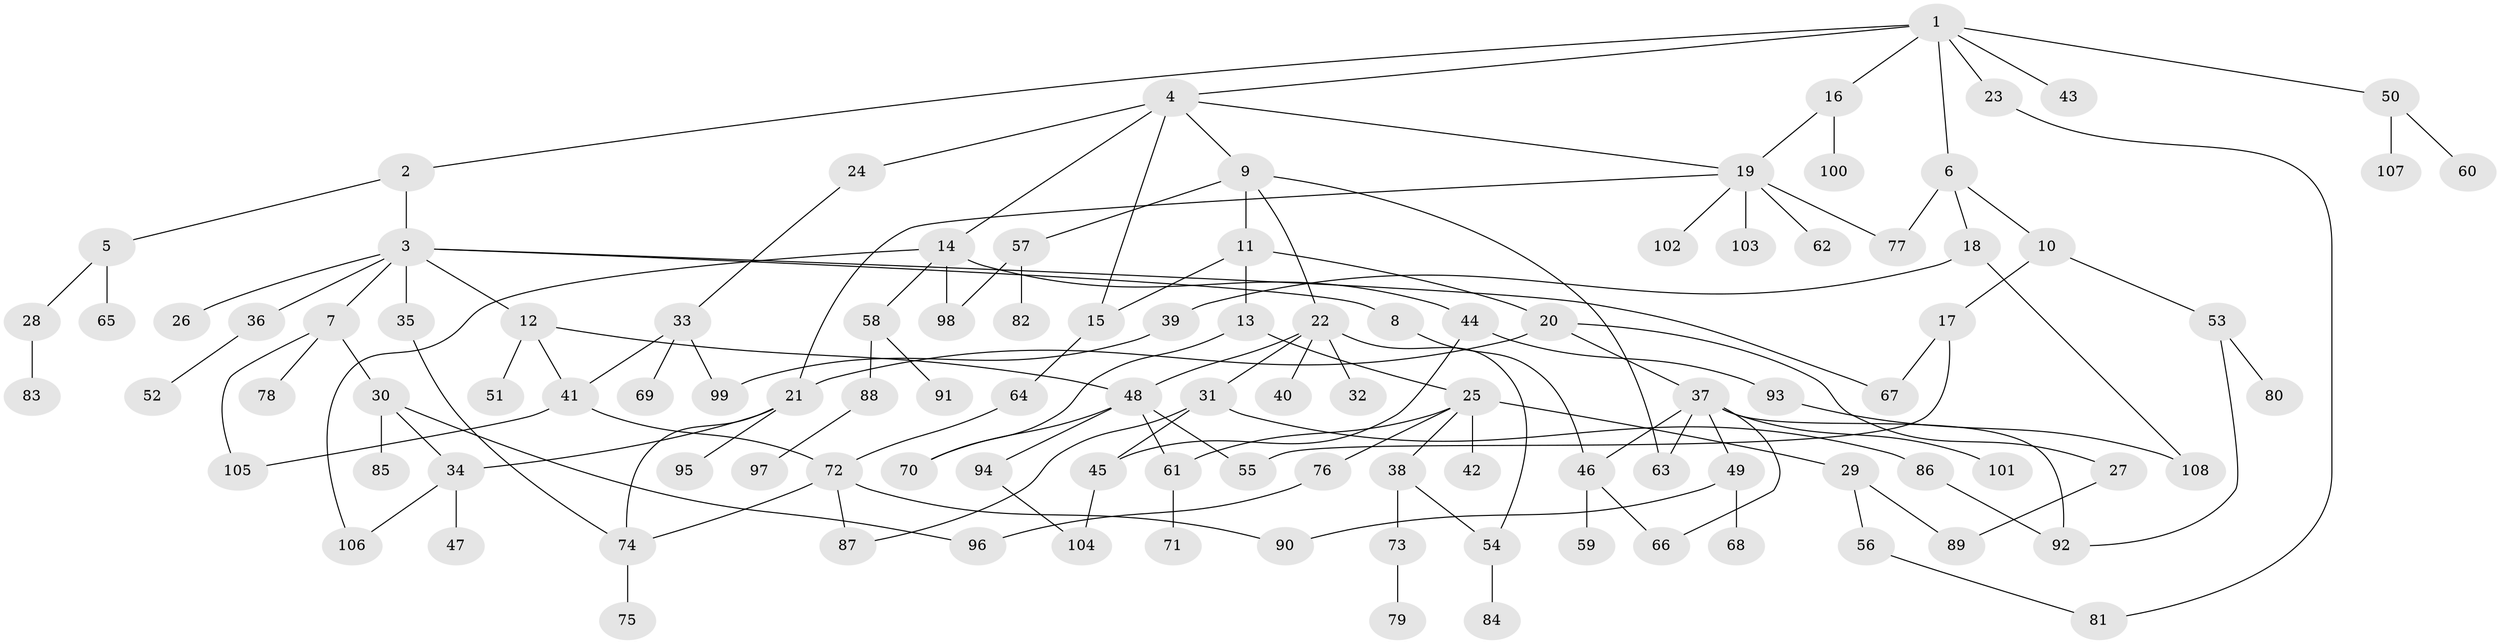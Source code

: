 // coarse degree distribution, {6: 0.07692307692307693, 3: 0.23076923076923078, 7: 0.03076923076923077, 2: 0.35384615384615387, 4: 0.1076923076923077, 5: 0.06153846153846154, 1: 0.13846153846153847}
// Generated by graph-tools (version 1.1) at 2025/49/03/04/25 22:49:10]
// undirected, 108 vertices, 139 edges
graph export_dot {
  node [color=gray90,style=filled];
  1;
  2;
  3;
  4;
  5;
  6;
  7;
  8;
  9;
  10;
  11;
  12;
  13;
  14;
  15;
  16;
  17;
  18;
  19;
  20;
  21;
  22;
  23;
  24;
  25;
  26;
  27;
  28;
  29;
  30;
  31;
  32;
  33;
  34;
  35;
  36;
  37;
  38;
  39;
  40;
  41;
  42;
  43;
  44;
  45;
  46;
  47;
  48;
  49;
  50;
  51;
  52;
  53;
  54;
  55;
  56;
  57;
  58;
  59;
  60;
  61;
  62;
  63;
  64;
  65;
  66;
  67;
  68;
  69;
  70;
  71;
  72;
  73;
  74;
  75;
  76;
  77;
  78;
  79;
  80;
  81;
  82;
  83;
  84;
  85;
  86;
  87;
  88;
  89;
  90;
  91;
  92;
  93;
  94;
  95;
  96;
  97;
  98;
  99;
  100;
  101;
  102;
  103;
  104;
  105;
  106;
  107;
  108;
  1 -- 2;
  1 -- 4;
  1 -- 6;
  1 -- 16;
  1 -- 23;
  1 -- 43;
  1 -- 50;
  2 -- 3;
  2 -- 5;
  3 -- 7;
  3 -- 8;
  3 -- 12;
  3 -- 26;
  3 -- 35;
  3 -- 36;
  3 -- 67;
  4 -- 9;
  4 -- 14;
  4 -- 24;
  4 -- 15;
  4 -- 19;
  5 -- 28;
  5 -- 65;
  6 -- 10;
  6 -- 18;
  6 -- 77;
  7 -- 30;
  7 -- 78;
  7 -- 105;
  8 -- 46;
  9 -- 11;
  9 -- 22;
  9 -- 57;
  9 -- 63;
  10 -- 17;
  10 -- 53;
  11 -- 13;
  11 -- 15;
  11 -- 20;
  12 -- 41;
  12 -- 51;
  12 -- 48;
  13 -- 25;
  13 -- 70;
  14 -- 44;
  14 -- 58;
  14 -- 98;
  14 -- 106;
  15 -- 64;
  16 -- 19;
  16 -- 100;
  17 -- 55;
  17 -- 67;
  18 -- 39;
  18 -- 108;
  19 -- 62;
  19 -- 102;
  19 -- 103;
  19 -- 77;
  19 -- 21;
  20 -- 21;
  20 -- 27;
  20 -- 37;
  21 -- 95;
  21 -- 34;
  21 -- 74;
  22 -- 31;
  22 -- 32;
  22 -- 40;
  22 -- 48;
  22 -- 54;
  23 -- 81;
  24 -- 33;
  25 -- 29;
  25 -- 38;
  25 -- 42;
  25 -- 61;
  25 -- 76;
  27 -- 89;
  28 -- 83;
  29 -- 56;
  29 -- 89;
  30 -- 34;
  30 -- 85;
  30 -- 96;
  31 -- 86;
  31 -- 87;
  31 -- 45;
  33 -- 69;
  33 -- 99;
  33 -- 41;
  34 -- 47;
  34 -- 106;
  35 -- 74;
  36 -- 52;
  37 -- 46;
  37 -- 49;
  37 -- 66;
  37 -- 101;
  37 -- 63;
  37 -- 92;
  38 -- 73;
  38 -- 54;
  39 -- 99;
  41 -- 105;
  41 -- 72;
  44 -- 45;
  44 -- 93;
  45 -- 104;
  46 -- 59;
  46 -- 66;
  48 -- 70;
  48 -- 94;
  48 -- 55;
  48 -- 61;
  49 -- 68;
  49 -- 90;
  50 -- 60;
  50 -- 107;
  53 -- 80;
  53 -- 92;
  54 -- 84;
  56 -- 81;
  57 -- 82;
  57 -- 98;
  58 -- 88;
  58 -- 91;
  61 -- 71;
  64 -- 72;
  72 -- 74;
  72 -- 90;
  72 -- 87;
  73 -- 79;
  74 -- 75;
  76 -- 96;
  86 -- 92;
  88 -- 97;
  93 -- 108;
  94 -- 104;
}
